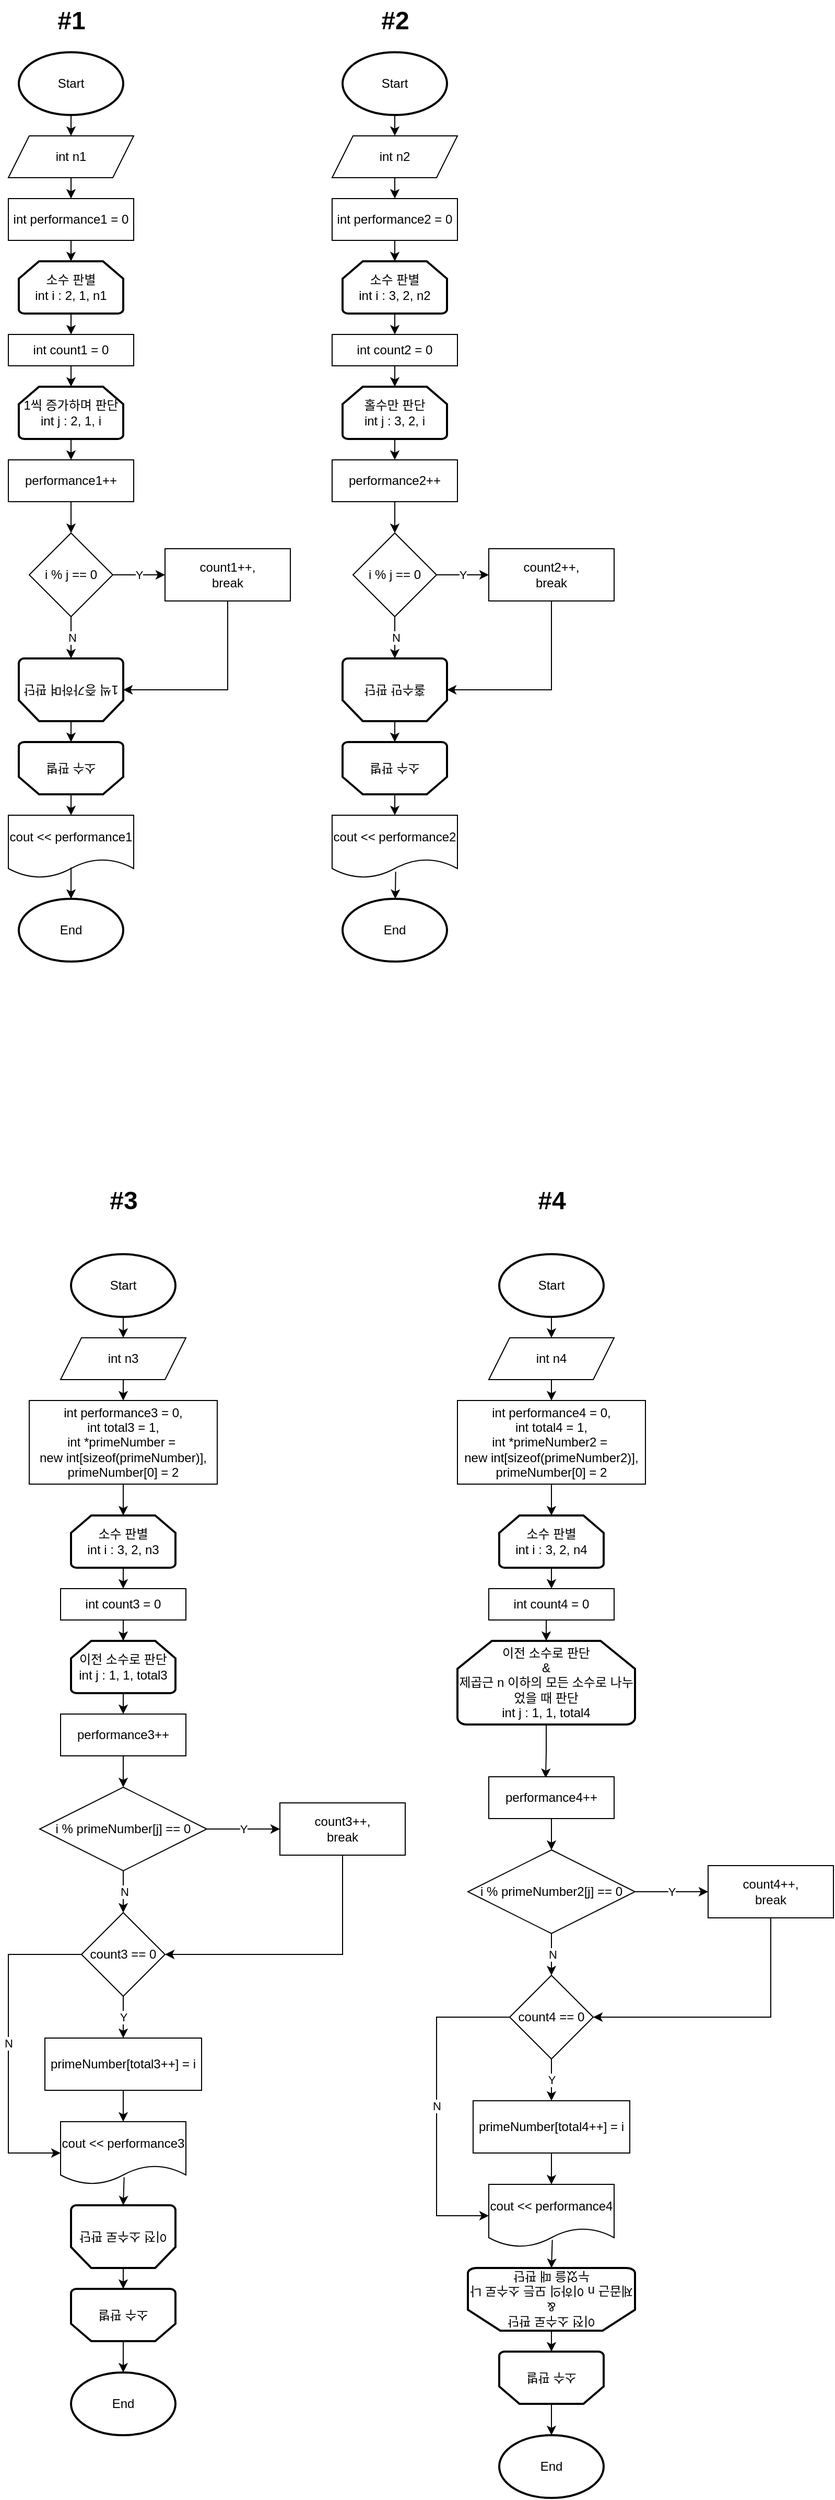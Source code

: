 <mxfile version="21.3.4" type="github">
  <diagram name="페이지-1" id="izTYaRDSlC9kUoO19rm3">
    <mxGraphModel dx="593" dy="728" grid="1" gridSize="10" guides="1" tooltips="1" connect="1" arrows="1" fold="1" page="1" pageScale="1" pageWidth="827" pageHeight="1169" math="0" shadow="0">
      <root>
        <mxCell id="0" />
        <mxCell id="1" parent="0" />
        <mxCell id="k9izTr5_g7_jA_bxBwDo-5" style="edgeStyle=orthogonalEdgeStyle;rounded=0;orthogonalLoop=1;jettySize=auto;html=1;exitX=0.5;exitY=1;exitDx=0;exitDy=0;exitPerimeter=0;entryX=0.5;entryY=0;entryDx=0;entryDy=0;" edge="1" parent="1" source="k9izTr5_g7_jA_bxBwDo-2" target="k9izTr5_g7_jA_bxBwDo-3">
          <mxGeometry relative="1" as="geometry" />
        </mxCell>
        <mxCell id="k9izTr5_g7_jA_bxBwDo-2" value="Start" style="strokeWidth=2;html=1;shape=mxgraph.flowchart.start_1;whiteSpace=wrap;" vertex="1" parent="1">
          <mxGeometry x="40" y="50" width="100" height="60" as="geometry" />
        </mxCell>
        <mxCell id="k9izTr5_g7_jA_bxBwDo-6" style="edgeStyle=orthogonalEdgeStyle;rounded=0;orthogonalLoop=1;jettySize=auto;html=1;exitX=0.5;exitY=1;exitDx=0;exitDy=0;entryX=0.5;entryY=0;entryDx=0;entryDy=0;" edge="1" parent="1" source="k9izTr5_g7_jA_bxBwDo-3" target="k9izTr5_g7_jA_bxBwDo-4">
          <mxGeometry relative="1" as="geometry" />
        </mxCell>
        <mxCell id="k9izTr5_g7_jA_bxBwDo-3" value="int n1" style="shape=parallelogram;perimeter=parallelogramPerimeter;whiteSpace=wrap;html=1;fixedSize=1;" vertex="1" parent="1">
          <mxGeometry x="30" y="130" width="120" height="40" as="geometry" />
        </mxCell>
        <mxCell id="k9izTr5_g7_jA_bxBwDo-10" style="edgeStyle=orthogonalEdgeStyle;rounded=0;orthogonalLoop=1;jettySize=auto;html=1;exitX=0.5;exitY=1;exitDx=0;exitDy=0;entryX=0.5;entryY=0;entryDx=0;entryDy=0;entryPerimeter=0;" edge="1" parent="1" source="k9izTr5_g7_jA_bxBwDo-4" target="k9izTr5_g7_jA_bxBwDo-7">
          <mxGeometry relative="1" as="geometry" />
        </mxCell>
        <mxCell id="k9izTr5_g7_jA_bxBwDo-4" value="int performance1 = 0" style="rounded=0;whiteSpace=wrap;html=1;" vertex="1" parent="1">
          <mxGeometry x="30" y="190" width="120" height="40" as="geometry" />
        </mxCell>
        <mxCell id="k9izTr5_g7_jA_bxBwDo-9" style="edgeStyle=orthogonalEdgeStyle;rounded=0;orthogonalLoop=1;jettySize=auto;html=1;exitX=0.5;exitY=1;exitDx=0;exitDy=0;exitPerimeter=0;entryX=0.5;entryY=0;entryDx=0;entryDy=0;" edge="1" parent="1" source="k9izTr5_g7_jA_bxBwDo-7" target="k9izTr5_g7_jA_bxBwDo-8">
          <mxGeometry relative="1" as="geometry" />
        </mxCell>
        <mxCell id="k9izTr5_g7_jA_bxBwDo-7" value="소수 판별&lt;br&gt;int i : 2, 1, n1" style="strokeWidth=2;html=1;shape=mxgraph.flowchart.loop_limit;whiteSpace=wrap;" vertex="1" parent="1">
          <mxGeometry x="40" y="250" width="100" height="50" as="geometry" />
        </mxCell>
        <mxCell id="k9izTr5_g7_jA_bxBwDo-70" style="edgeStyle=orthogonalEdgeStyle;rounded=0;orthogonalLoop=1;jettySize=auto;html=1;exitX=0.5;exitY=1;exitDx=0;exitDy=0;entryX=0.5;entryY=0;entryDx=0;entryDy=0;entryPerimeter=0;" edge="1" parent="1" source="k9izTr5_g7_jA_bxBwDo-8" target="k9izTr5_g7_jA_bxBwDo-11">
          <mxGeometry relative="1" as="geometry" />
        </mxCell>
        <mxCell id="k9izTr5_g7_jA_bxBwDo-8" value="int count1 = 0" style="rounded=0;whiteSpace=wrap;html=1;" vertex="1" parent="1">
          <mxGeometry x="30" y="320" width="120" height="30" as="geometry" />
        </mxCell>
        <mxCell id="k9izTr5_g7_jA_bxBwDo-19" style="edgeStyle=orthogonalEdgeStyle;rounded=0;orthogonalLoop=1;jettySize=auto;html=1;exitX=0.5;exitY=1;exitDx=0;exitDy=0;exitPerimeter=0;entryX=0.5;entryY=0;entryDx=0;entryDy=0;" edge="1" parent="1" source="k9izTr5_g7_jA_bxBwDo-11" target="k9izTr5_g7_jA_bxBwDo-12">
          <mxGeometry relative="1" as="geometry" />
        </mxCell>
        <mxCell id="k9izTr5_g7_jA_bxBwDo-11" value="1씩 증가하며 판단&lt;br&gt;int j : 2, 1, i" style="strokeWidth=2;html=1;shape=mxgraph.flowchart.loop_limit;whiteSpace=wrap;" vertex="1" parent="1">
          <mxGeometry x="40" y="370" width="100" height="50" as="geometry" />
        </mxCell>
        <mxCell id="k9izTr5_g7_jA_bxBwDo-20" style="edgeStyle=orthogonalEdgeStyle;rounded=0;orthogonalLoop=1;jettySize=auto;html=1;exitX=0.5;exitY=1;exitDx=0;exitDy=0;entryX=0.5;entryY=0;entryDx=0;entryDy=0;" edge="1" parent="1" source="k9izTr5_g7_jA_bxBwDo-12" target="k9izTr5_g7_jA_bxBwDo-13">
          <mxGeometry relative="1" as="geometry" />
        </mxCell>
        <mxCell id="k9izTr5_g7_jA_bxBwDo-12" value="performance1++" style="rounded=0;whiteSpace=wrap;html=1;" vertex="1" parent="1">
          <mxGeometry x="30" y="440" width="120" height="40" as="geometry" />
        </mxCell>
        <mxCell id="k9izTr5_g7_jA_bxBwDo-15" value="Y" style="edgeStyle=orthogonalEdgeStyle;rounded=0;orthogonalLoop=1;jettySize=auto;html=1;exitX=1;exitY=0.5;exitDx=0;exitDy=0;entryX=0;entryY=0.5;entryDx=0;entryDy=0;" edge="1" parent="1" source="k9izTr5_g7_jA_bxBwDo-13" target="k9izTr5_g7_jA_bxBwDo-14">
          <mxGeometry relative="1" as="geometry" />
        </mxCell>
        <mxCell id="k9izTr5_g7_jA_bxBwDo-17" value="N" style="edgeStyle=orthogonalEdgeStyle;rounded=0;orthogonalLoop=1;jettySize=auto;html=1;exitX=0.5;exitY=1;exitDx=0;exitDy=0;entryX=0.5;entryY=0;entryDx=0;entryDy=0;" edge="1" parent="1" source="k9izTr5_g7_jA_bxBwDo-13">
          <mxGeometry relative="1" as="geometry">
            <mxPoint x="90" y="630" as="targetPoint" />
          </mxGeometry>
        </mxCell>
        <mxCell id="k9izTr5_g7_jA_bxBwDo-13" value="i % j == 0" style="rhombus;whiteSpace=wrap;html=1;" vertex="1" parent="1">
          <mxGeometry x="50" y="510" width="80" height="80" as="geometry" />
        </mxCell>
        <mxCell id="k9izTr5_g7_jA_bxBwDo-18" style="edgeStyle=orthogonalEdgeStyle;rounded=0;orthogonalLoop=1;jettySize=auto;html=1;exitX=0.5;exitY=1;exitDx=0;exitDy=0;entryX=0;entryY=0.5;entryDx=0;entryDy=0;entryPerimeter=0;" edge="1" parent="1" source="k9izTr5_g7_jA_bxBwDo-14" target="k9izTr5_g7_jA_bxBwDo-71">
          <mxGeometry relative="1" as="geometry">
            <mxPoint x="150" y="660" as="targetPoint" />
          </mxGeometry>
        </mxCell>
        <mxCell id="k9izTr5_g7_jA_bxBwDo-14" value="count1++,&lt;br&gt;break" style="rounded=0;whiteSpace=wrap;html=1;" vertex="1" parent="1">
          <mxGeometry x="180" y="525" width="120" height="50" as="geometry" />
        </mxCell>
        <mxCell id="k9izTr5_g7_jA_bxBwDo-21" value="End" style="strokeWidth=2;html=1;shape=mxgraph.flowchart.start_1;whiteSpace=wrap;" vertex="1" parent="1">
          <mxGeometry x="40" y="860" width="100" height="60" as="geometry" />
        </mxCell>
        <mxCell id="k9izTr5_g7_jA_bxBwDo-23" style="edgeStyle=orthogonalEdgeStyle;rounded=0;orthogonalLoop=1;jettySize=auto;html=1;exitX=0.5;exitY=1;exitDx=0;exitDy=0;exitPerimeter=0;entryX=0.5;entryY=0;entryDx=0;entryDy=0;" edge="1" parent="1" target="k9izTr5_g7_jA_bxBwDo-25">
          <mxGeometry relative="1" as="geometry">
            <mxPoint x="400" y="110" as="sourcePoint" />
          </mxGeometry>
        </mxCell>
        <mxCell id="k9izTr5_g7_jA_bxBwDo-24" style="edgeStyle=orthogonalEdgeStyle;rounded=0;orthogonalLoop=1;jettySize=auto;html=1;exitX=0.5;exitY=1;exitDx=0;exitDy=0;entryX=0.5;entryY=0;entryDx=0;entryDy=0;" edge="1" parent="1" source="k9izTr5_g7_jA_bxBwDo-25" target="k9izTr5_g7_jA_bxBwDo-27">
          <mxGeometry relative="1" as="geometry" />
        </mxCell>
        <mxCell id="k9izTr5_g7_jA_bxBwDo-25" value="int n2" style="shape=parallelogram;perimeter=parallelogramPerimeter;whiteSpace=wrap;html=1;fixedSize=1;" vertex="1" parent="1">
          <mxGeometry x="340" y="130" width="120" height="40" as="geometry" />
        </mxCell>
        <mxCell id="k9izTr5_g7_jA_bxBwDo-26" style="edgeStyle=orthogonalEdgeStyle;rounded=0;orthogonalLoop=1;jettySize=auto;html=1;exitX=0.5;exitY=1;exitDx=0;exitDy=0;entryX=0.5;entryY=0;entryDx=0;entryDy=0;entryPerimeter=0;" edge="1" parent="1" source="k9izTr5_g7_jA_bxBwDo-27" target="k9izTr5_g7_jA_bxBwDo-29">
          <mxGeometry relative="1" as="geometry" />
        </mxCell>
        <mxCell id="k9izTr5_g7_jA_bxBwDo-27" value="int performance2 = 0" style="rounded=0;whiteSpace=wrap;html=1;" vertex="1" parent="1">
          <mxGeometry x="340" y="190" width="120" height="40" as="geometry" />
        </mxCell>
        <mxCell id="k9izTr5_g7_jA_bxBwDo-28" style="edgeStyle=orthogonalEdgeStyle;rounded=0;orthogonalLoop=1;jettySize=auto;html=1;exitX=0.5;exitY=1;exitDx=0;exitDy=0;exitPerimeter=0;entryX=0.5;entryY=0;entryDx=0;entryDy=0;" edge="1" parent="1" source="k9izTr5_g7_jA_bxBwDo-29" target="k9izTr5_g7_jA_bxBwDo-30">
          <mxGeometry relative="1" as="geometry" />
        </mxCell>
        <mxCell id="k9izTr5_g7_jA_bxBwDo-29" value="소수 판별&lt;br&gt;int i : 3, 2, n2" style="strokeWidth=2;html=1;shape=mxgraph.flowchart.loop_limit;whiteSpace=wrap;" vertex="1" parent="1">
          <mxGeometry x="350" y="250" width="100" height="50" as="geometry" />
        </mxCell>
        <mxCell id="k9izTr5_g7_jA_bxBwDo-80" style="edgeStyle=orthogonalEdgeStyle;rounded=0;orthogonalLoop=1;jettySize=auto;html=1;exitX=0.5;exitY=1;exitDx=0;exitDy=0;entryX=0.5;entryY=0;entryDx=0;entryDy=0;entryPerimeter=0;" edge="1" parent="1" source="k9izTr5_g7_jA_bxBwDo-30" target="k9izTr5_g7_jA_bxBwDo-32">
          <mxGeometry relative="1" as="geometry" />
        </mxCell>
        <mxCell id="k9izTr5_g7_jA_bxBwDo-30" value="int count2 = 0" style="rounded=0;whiteSpace=wrap;html=1;" vertex="1" parent="1">
          <mxGeometry x="340" y="320" width="120" height="30" as="geometry" />
        </mxCell>
        <mxCell id="k9izTr5_g7_jA_bxBwDo-31" style="edgeStyle=orthogonalEdgeStyle;rounded=0;orthogonalLoop=1;jettySize=auto;html=1;exitX=0.5;exitY=1;exitDx=0;exitDy=0;exitPerimeter=0;entryX=0.5;entryY=0;entryDx=0;entryDy=0;" edge="1" parent="1" source="k9izTr5_g7_jA_bxBwDo-32" target="k9izTr5_g7_jA_bxBwDo-34">
          <mxGeometry relative="1" as="geometry" />
        </mxCell>
        <mxCell id="k9izTr5_g7_jA_bxBwDo-32" value="홀수만 판단&lt;br&gt;int j : 3, 2, i" style="strokeWidth=2;html=1;shape=mxgraph.flowchart.loop_limit;whiteSpace=wrap;" vertex="1" parent="1">
          <mxGeometry x="350" y="370" width="100" height="50" as="geometry" />
        </mxCell>
        <mxCell id="k9izTr5_g7_jA_bxBwDo-33" style="edgeStyle=orthogonalEdgeStyle;rounded=0;orthogonalLoop=1;jettySize=auto;html=1;exitX=0.5;exitY=1;exitDx=0;exitDy=0;entryX=0.5;entryY=0;entryDx=0;entryDy=0;" edge="1" parent="1" source="k9izTr5_g7_jA_bxBwDo-34" target="k9izTr5_g7_jA_bxBwDo-37">
          <mxGeometry relative="1" as="geometry" />
        </mxCell>
        <mxCell id="k9izTr5_g7_jA_bxBwDo-34" value="performance2++" style="rounded=0;whiteSpace=wrap;html=1;" vertex="1" parent="1">
          <mxGeometry x="340" y="440" width="120" height="40" as="geometry" />
        </mxCell>
        <mxCell id="k9izTr5_g7_jA_bxBwDo-35" value="Y" style="edgeStyle=orthogonalEdgeStyle;rounded=0;orthogonalLoop=1;jettySize=auto;html=1;exitX=1;exitY=0.5;exitDx=0;exitDy=0;entryX=0;entryY=0.5;entryDx=0;entryDy=0;" edge="1" parent="1" source="k9izTr5_g7_jA_bxBwDo-37" target="k9izTr5_g7_jA_bxBwDo-39">
          <mxGeometry relative="1" as="geometry" />
        </mxCell>
        <mxCell id="k9izTr5_g7_jA_bxBwDo-36" value="N" style="edgeStyle=orthogonalEdgeStyle;rounded=0;orthogonalLoop=1;jettySize=auto;html=1;exitX=0.5;exitY=1;exitDx=0;exitDy=0;entryX=0.5;entryY=0;entryDx=0;entryDy=0;" edge="1" parent="1" source="k9izTr5_g7_jA_bxBwDo-37">
          <mxGeometry relative="1" as="geometry">
            <mxPoint x="400" y="630" as="targetPoint" />
          </mxGeometry>
        </mxCell>
        <mxCell id="k9izTr5_g7_jA_bxBwDo-37" value="i % j == 0" style="rhombus;whiteSpace=wrap;html=1;" vertex="1" parent="1">
          <mxGeometry x="360" y="510" width="80" height="80" as="geometry" />
        </mxCell>
        <mxCell id="k9izTr5_g7_jA_bxBwDo-38" style="edgeStyle=orthogonalEdgeStyle;rounded=0;orthogonalLoop=1;jettySize=auto;html=1;exitX=0.5;exitY=1;exitDx=0;exitDy=0;entryX=0;entryY=0.5;entryDx=0;entryDy=0;entryPerimeter=0;" edge="1" parent="1" source="k9izTr5_g7_jA_bxBwDo-39" target="k9izTr5_g7_jA_bxBwDo-76">
          <mxGeometry relative="1" as="geometry">
            <mxPoint x="460" y="660" as="targetPoint" />
          </mxGeometry>
        </mxCell>
        <mxCell id="k9izTr5_g7_jA_bxBwDo-39" value="count2++,&lt;br&gt;break" style="rounded=0;whiteSpace=wrap;html=1;" vertex="1" parent="1">
          <mxGeometry x="490" y="525" width="120" height="50" as="geometry" />
        </mxCell>
        <mxCell id="k9izTr5_g7_jA_bxBwDo-41" value="End" style="strokeWidth=2;html=1;shape=mxgraph.flowchart.start_1;whiteSpace=wrap;" vertex="1" parent="1">
          <mxGeometry x="350" y="860" width="100" height="60" as="geometry" />
        </mxCell>
        <mxCell id="k9izTr5_g7_jA_bxBwDo-43" value="Start" style="strokeWidth=2;html=1;shape=mxgraph.flowchart.start_1;whiteSpace=wrap;" vertex="1" parent="1">
          <mxGeometry x="350" y="50" width="100" height="60" as="geometry" />
        </mxCell>
        <mxCell id="k9izTr5_g7_jA_bxBwDo-44" value="#1" style="text;strokeColor=none;fillColor=none;html=1;fontSize=24;fontStyle=1;verticalAlign=middle;align=center;" vertex="1" parent="1">
          <mxGeometry x="40" width="100" height="40" as="geometry" />
        </mxCell>
        <mxCell id="k9izTr5_g7_jA_bxBwDo-45" value="#2" style="text;strokeColor=none;fillColor=none;html=1;fontSize=24;fontStyle=1;verticalAlign=middle;align=center;" vertex="1" parent="1">
          <mxGeometry x="350" width="100" height="40" as="geometry" />
        </mxCell>
        <mxCell id="k9izTr5_g7_jA_bxBwDo-46" value="#3" style="text;strokeColor=none;fillColor=none;html=1;fontSize=24;fontStyle=1;verticalAlign=middle;align=center;" vertex="1" parent="1">
          <mxGeometry x="90" y="1129" width="100" height="40" as="geometry" />
        </mxCell>
        <mxCell id="k9izTr5_g7_jA_bxBwDo-47" style="edgeStyle=orthogonalEdgeStyle;rounded=0;orthogonalLoop=1;jettySize=auto;html=1;exitX=0.5;exitY=1;exitDx=0;exitDy=0;exitPerimeter=0;entryX=0.5;entryY=0;entryDx=0;entryDy=0;" edge="1" parent="1" target="k9izTr5_g7_jA_bxBwDo-49">
          <mxGeometry relative="1" as="geometry">
            <mxPoint x="140" y="1260" as="sourcePoint" />
          </mxGeometry>
        </mxCell>
        <mxCell id="k9izTr5_g7_jA_bxBwDo-48" style="edgeStyle=orthogonalEdgeStyle;rounded=0;orthogonalLoop=1;jettySize=auto;html=1;exitX=0.5;exitY=1;exitDx=0;exitDy=0;entryX=0.5;entryY=0;entryDx=0;entryDy=0;" edge="1" parent="1" source="k9izTr5_g7_jA_bxBwDo-49" target="k9izTr5_g7_jA_bxBwDo-51">
          <mxGeometry relative="1" as="geometry" />
        </mxCell>
        <mxCell id="k9izTr5_g7_jA_bxBwDo-49" value="int n3" style="shape=parallelogram;perimeter=parallelogramPerimeter;whiteSpace=wrap;html=1;fixedSize=1;" vertex="1" parent="1">
          <mxGeometry x="80" y="1280" width="120" height="40" as="geometry" />
        </mxCell>
        <mxCell id="k9izTr5_g7_jA_bxBwDo-50" style="edgeStyle=orthogonalEdgeStyle;rounded=0;orthogonalLoop=1;jettySize=auto;html=1;entryX=0.5;entryY=0;entryDx=0;entryDy=0;entryPerimeter=0;exitX=0.5;exitY=1;exitDx=0;exitDy=0;" edge="1" parent="1" source="k9izTr5_g7_jA_bxBwDo-51" target="k9izTr5_g7_jA_bxBwDo-53">
          <mxGeometry relative="1" as="geometry">
            <mxPoint x="150" y="1430" as="sourcePoint" />
          </mxGeometry>
        </mxCell>
        <mxCell id="k9izTr5_g7_jA_bxBwDo-51" value="int performance3 = 0,&lt;br&gt;int total3 = 1,&lt;br&gt;&lt;div&gt;int *primeNumber =&amp;nbsp;&lt;/div&gt;&lt;div&gt;new int[sizeof(primeNumber)],&lt;/div&gt;&lt;div&gt;primeNumber[0] = 2&lt;span style=&quot;&quot;&gt;&lt;/span&gt;&lt;/div&gt;" style="rounded=0;whiteSpace=wrap;html=1;" vertex="1" parent="1">
          <mxGeometry x="50" y="1340" width="180" height="80" as="geometry" />
        </mxCell>
        <mxCell id="k9izTr5_g7_jA_bxBwDo-52" style="edgeStyle=orthogonalEdgeStyle;rounded=0;orthogonalLoop=1;jettySize=auto;html=1;exitX=0.5;exitY=1;exitDx=0;exitDy=0;exitPerimeter=0;entryX=0.5;entryY=0;entryDx=0;entryDy=0;" edge="1" parent="1" source="k9izTr5_g7_jA_bxBwDo-53" target="k9izTr5_g7_jA_bxBwDo-54">
          <mxGeometry relative="1" as="geometry" />
        </mxCell>
        <mxCell id="k9izTr5_g7_jA_bxBwDo-53" value="소수 판별&lt;br&gt;int i : 3, 2, n3" style="strokeWidth=2;html=1;shape=mxgraph.flowchart.loop_limit;whiteSpace=wrap;" vertex="1" parent="1">
          <mxGeometry x="90" y="1450" width="100" height="50" as="geometry" />
        </mxCell>
        <mxCell id="k9izTr5_g7_jA_bxBwDo-69" style="edgeStyle=orthogonalEdgeStyle;rounded=0;orthogonalLoop=1;jettySize=auto;html=1;exitX=0.5;exitY=1;exitDx=0;exitDy=0;entryX=0.5;entryY=0;entryDx=0;entryDy=0;entryPerimeter=0;" edge="1" parent="1" source="k9izTr5_g7_jA_bxBwDo-54" target="k9izTr5_g7_jA_bxBwDo-56">
          <mxGeometry relative="1" as="geometry" />
        </mxCell>
        <mxCell id="k9izTr5_g7_jA_bxBwDo-54" value="int count3 = 0" style="rounded=0;whiteSpace=wrap;html=1;" vertex="1" parent="1">
          <mxGeometry x="80" y="1520" width="120" height="30" as="geometry" />
        </mxCell>
        <mxCell id="k9izTr5_g7_jA_bxBwDo-55" style="edgeStyle=orthogonalEdgeStyle;rounded=0;orthogonalLoop=1;jettySize=auto;html=1;exitX=0.5;exitY=1;exitDx=0;exitDy=0;exitPerimeter=0;entryX=0.5;entryY=0;entryDx=0;entryDy=0;" edge="1" parent="1" source="k9izTr5_g7_jA_bxBwDo-56" target="k9izTr5_g7_jA_bxBwDo-58">
          <mxGeometry relative="1" as="geometry" />
        </mxCell>
        <mxCell id="k9izTr5_g7_jA_bxBwDo-56" value="이전 소수로 판단&lt;br&gt;int j : 1, 1, total3" style="strokeWidth=2;html=1;shape=mxgraph.flowchart.loop_limit;whiteSpace=wrap;" vertex="1" parent="1">
          <mxGeometry x="90" y="1570" width="100" height="50" as="geometry" />
        </mxCell>
        <mxCell id="k9izTr5_g7_jA_bxBwDo-57" style="edgeStyle=orthogonalEdgeStyle;rounded=0;orthogonalLoop=1;jettySize=auto;html=1;exitX=0.5;exitY=1;exitDx=0;exitDy=0;entryX=0.5;entryY=0;entryDx=0;entryDy=0;" edge="1" parent="1" source="k9izTr5_g7_jA_bxBwDo-58" target="k9izTr5_g7_jA_bxBwDo-61">
          <mxGeometry relative="1" as="geometry" />
        </mxCell>
        <mxCell id="k9izTr5_g7_jA_bxBwDo-58" value="performance3++" style="rounded=0;whiteSpace=wrap;html=1;" vertex="1" parent="1">
          <mxGeometry x="80" y="1640" width="120" height="40" as="geometry" />
        </mxCell>
        <mxCell id="k9izTr5_g7_jA_bxBwDo-59" value="Y" style="edgeStyle=orthogonalEdgeStyle;rounded=0;orthogonalLoop=1;jettySize=auto;html=1;exitX=1;exitY=0.5;exitDx=0;exitDy=0;entryX=0;entryY=0.5;entryDx=0;entryDy=0;" edge="1" parent="1" source="k9izTr5_g7_jA_bxBwDo-61" target="k9izTr5_g7_jA_bxBwDo-66">
          <mxGeometry relative="1" as="geometry">
            <mxPoint x="210" y="1770" as="targetPoint" />
          </mxGeometry>
        </mxCell>
        <mxCell id="k9izTr5_g7_jA_bxBwDo-60" value="N" style="edgeStyle=orthogonalEdgeStyle;rounded=0;orthogonalLoop=1;jettySize=auto;html=1;exitX=0.5;exitY=1;exitDx=0;exitDy=0;entryX=0.5;entryY=0;entryDx=0;entryDy=0;" edge="1" parent="1" source="k9izTr5_g7_jA_bxBwDo-61">
          <mxGeometry relative="1" as="geometry">
            <mxPoint x="140" y="1830" as="targetPoint" />
          </mxGeometry>
        </mxCell>
        <mxCell id="k9izTr5_g7_jA_bxBwDo-61" value="i % primeNumber[j] == 0" style="rhombus;whiteSpace=wrap;html=1;" vertex="1" parent="1">
          <mxGeometry x="60" y="1710" width="160" height="80" as="geometry" />
        </mxCell>
        <mxCell id="k9izTr5_g7_jA_bxBwDo-62" style="edgeStyle=orthogonalEdgeStyle;rounded=0;orthogonalLoop=1;jettySize=auto;html=1;entryX=1;entryY=0.5;entryDx=0;entryDy=0;exitX=0.5;exitY=1;exitDx=0;exitDy=0;" edge="1" parent="1" target="k9izTr5_g7_jA_bxBwDo-85" source="k9izTr5_g7_jA_bxBwDo-66">
          <mxGeometry relative="1" as="geometry">
            <mxPoint x="290" y="1860" as="sourcePoint" />
            <mxPoint x="200" y="1860" as="targetPoint" />
          </mxGeometry>
        </mxCell>
        <mxCell id="k9izTr5_g7_jA_bxBwDo-64" value="End" style="strokeWidth=2;html=1;shape=mxgraph.flowchart.start_1;whiteSpace=wrap;" vertex="1" parent="1">
          <mxGeometry x="90" y="2270" width="100" height="60" as="geometry" />
        </mxCell>
        <mxCell id="k9izTr5_g7_jA_bxBwDo-66" value="count3++,&lt;br&gt;break" style="rounded=0;whiteSpace=wrap;html=1;" vertex="1" parent="1">
          <mxGeometry x="290" y="1725" width="120" height="50" as="geometry" />
        </mxCell>
        <mxCell id="k9izTr5_g7_jA_bxBwDo-67" value="Start" style="strokeWidth=2;html=1;shape=mxgraph.flowchart.start_1;whiteSpace=wrap;" vertex="1" parent="1">
          <mxGeometry x="90" y="1200" width="100" height="60" as="geometry" />
        </mxCell>
        <mxCell id="k9izTr5_g7_jA_bxBwDo-71" value="1씩 증가하며 판단" style="strokeWidth=2;html=1;shape=mxgraph.flowchart.loop_limit;whiteSpace=wrap;rotation=-180;" vertex="1" parent="1">
          <mxGeometry x="40" y="630" width="100" height="60" as="geometry" />
        </mxCell>
        <mxCell id="k9izTr5_g7_jA_bxBwDo-91" style="edgeStyle=orthogonalEdgeStyle;rounded=0;orthogonalLoop=1;jettySize=auto;html=1;exitX=0.5;exitY=0;exitDx=0;exitDy=0;exitPerimeter=0;entryX=0.5;entryY=0;entryDx=0;entryDy=0;" edge="1" parent="1" source="k9izTr5_g7_jA_bxBwDo-73" target="k9izTr5_g7_jA_bxBwDo-90">
          <mxGeometry relative="1" as="geometry" />
        </mxCell>
        <mxCell id="k9izTr5_g7_jA_bxBwDo-73" value="소수 판별" style="strokeWidth=2;html=1;shape=mxgraph.flowchart.loop_limit;whiteSpace=wrap;rotation=-180;" vertex="1" parent="1">
          <mxGeometry x="40" y="710" width="100" height="50" as="geometry" />
        </mxCell>
        <mxCell id="k9izTr5_g7_jA_bxBwDo-74" value="" style="endArrow=classic;html=1;rounded=0;exitX=0.5;exitY=0;exitDx=0;exitDy=0;exitPerimeter=0;entryX=0.5;entryY=1;entryDx=0;entryDy=0;entryPerimeter=0;" edge="1" parent="1" source="k9izTr5_g7_jA_bxBwDo-71">
          <mxGeometry width="50" height="50" relative="1" as="geometry">
            <mxPoint x="160" y="560" as="sourcePoint" />
            <mxPoint x="90" y="710" as="targetPoint" />
          </mxGeometry>
        </mxCell>
        <mxCell id="k9izTr5_g7_jA_bxBwDo-76" value="홀수만 판단" style="strokeWidth=2;html=1;shape=mxgraph.flowchart.loop_limit;whiteSpace=wrap;rotation=-180;" vertex="1" parent="1">
          <mxGeometry x="350" y="630" width="100" height="60" as="geometry" />
        </mxCell>
        <mxCell id="k9izTr5_g7_jA_bxBwDo-95" style="edgeStyle=orthogonalEdgeStyle;rounded=0;orthogonalLoop=1;jettySize=auto;html=1;exitX=0.5;exitY=0;exitDx=0;exitDy=0;exitPerimeter=0;entryX=0.5;entryY=0;entryDx=0;entryDy=0;" edge="1" parent="1" source="k9izTr5_g7_jA_bxBwDo-77" target="k9izTr5_g7_jA_bxBwDo-93">
          <mxGeometry relative="1" as="geometry" />
        </mxCell>
        <mxCell id="k9izTr5_g7_jA_bxBwDo-77" value="소수 판별" style="strokeWidth=2;html=1;shape=mxgraph.flowchart.loop_limit;whiteSpace=wrap;rotation=-180;" vertex="1" parent="1">
          <mxGeometry x="350" y="710" width="100" height="50" as="geometry" />
        </mxCell>
        <mxCell id="k9izTr5_g7_jA_bxBwDo-78" value="" style="endArrow=classic;html=1;rounded=0;exitX=0.5;exitY=0;exitDx=0;exitDy=0;exitPerimeter=0;entryX=0.5;entryY=1;entryDx=0;entryDy=0;entryPerimeter=0;" edge="1" parent="1" source="k9izTr5_g7_jA_bxBwDo-76" target="k9izTr5_g7_jA_bxBwDo-77">
          <mxGeometry width="50" height="50" relative="1" as="geometry">
            <mxPoint x="470" y="560" as="sourcePoint" />
            <mxPoint x="520" y="510" as="targetPoint" />
          </mxGeometry>
        </mxCell>
        <mxCell id="k9izTr5_g7_jA_bxBwDo-82" value="이전 소수로 판단" style="strokeWidth=2;html=1;shape=mxgraph.flowchart.loop_limit;whiteSpace=wrap;rotation=-180;" vertex="1" parent="1">
          <mxGeometry x="90" y="2110" width="100" height="60" as="geometry" />
        </mxCell>
        <mxCell id="k9izTr5_g7_jA_bxBwDo-83" value="소수 판별" style="strokeWidth=2;html=1;shape=mxgraph.flowchart.loop_limit;whiteSpace=wrap;rotation=-180;" vertex="1" parent="1">
          <mxGeometry x="90" y="2190" width="100" height="50" as="geometry" />
        </mxCell>
        <mxCell id="k9izTr5_g7_jA_bxBwDo-84" value="" style="endArrow=classic;html=1;rounded=0;exitX=0.5;exitY=0;exitDx=0;exitDy=0;exitPerimeter=0;entryX=0.5;entryY=1;entryDx=0;entryDy=0;entryPerimeter=0;" edge="1" parent="1" source="k9izTr5_g7_jA_bxBwDo-82" target="k9izTr5_g7_jA_bxBwDo-83">
          <mxGeometry width="50" height="50" relative="1" as="geometry">
            <mxPoint x="210" y="2040" as="sourcePoint" />
            <mxPoint x="260" y="1990" as="targetPoint" />
          </mxGeometry>
        </mxCell>
        <mxCell id="k9izTr5_g7_jA_bxBwDo-89" value="Y" style="edgeStyle=orthogonalEdgeStyle;rounded=0;orthogonalLoop=1;jettySize=auto;html=1;exitX=0.5;exitY=1;exitDx=0;exitDy=0;entryX=0.5;entryY=0;entryDx=0;entryDy=0;" edge="1" parent="1" source="k9izTr5_g7_jA_bxBwDo-85" target="k9izTr5_g7_jA_bxBwDo-88">
          <mxGeometry relative="1" as="geometry" />
        </mxCell>
        <mxCell id="k9izTr5_g7_jA_bxBwDo-100" value="N" style="edgeStyle=orthogonalEdgeStyle;rounded=0;orthogonalLoop=1;jettySize=auto;html=1;exitX=0;exitY=0.5;exitDx=0;exitDy=0;entryX=0;entryY=0.5;entryDx=0;entryDy=0;" edge="1" parent="1" source="k9izTr5_g7_jA_bxBwDo-85" target="k9izTr5_g7_jA_bxBwDo-97">
          <mxGeometry relative="1" as="geometry">
            <Array as="points">
              <mxPoint x="30" y="1870" />
              <mxPoint x="30" y="2060" />
            </Array>
          </mxGeometry>
        </mxCell>
        <mxCell id="k9izTr5_g7_jA_bxBwDo-85" value="count3 == 0" style="rhombus;whiteSpace=wrap;html=1;" vertex="1" parent="1">
          <mxGeometry x="100" y="1830" width="80" height="80" as="geometry" />
        </mxCell>
        <mxCell id="k9izTr5_g7_jA_bxBwDo-86" value="" style="endArrow=classic;html=1;rounded=0;exitX=0.5;exitY=0;exitDx=0;exitDy=0;exitPerimeter=0;" edge="1" parent="1" source="k9izTr5_g7_jA_bxBwDo-83" target="k9izTr5_g7_jA_bxBwDo-64">
          <mxGeometry width="50" height="50" relative="1" as="geometry">
            <mxPoint x="-100" y="2020" as="sourcePoint" />
            <mxPoint x="-50" y="1970" as="targetPoint" />
          </mxGeometry>
        </mxCell>
        <mxCell id="k9izTr5_g7_jA_bxBwDo-99" style="edgeStyle=orthogonalEdgeStyle;rounded=0;orthogonalLoop=1;jettySize=auto;html=1;exitX=0.5;exitY=1;exitDx=0;exitDy=0;entryX=0.5;entryY=0;entryDx=0;entryDy=0;" edge="1" parent="1" source="k9izTr5_g7_jA_bxBwDo-88" target="k9izTr5_g7_jA_bxBwDo-97">
          <mxGeometry relative="1" as="geometry" />
        </mxCell>
        <mxCell id="k9izTr5_g7_jA_bxBwDo-88" value="primeNumber[total3++] = i" style="rounded=0;whiteSpace=wrap;html=1;" vertex="1" parent="1">
          <mxGeometry x="65" y="1950" width="150" height="50" as="geometry" />
        </mxCell>
        <mxCell id="k9izTr5_g7_jA_bxBwDo-90" value="cout &amp;lt;&amp;lt; performance1" style="shape=document;whiteSpace=wrap;html=1;boundedLbl=1;" vertex="1" parent="1">
          <mxGeometry x="30" y="780" width="120" height="60" as="geometry" />
        </mxCell>
        <mxCell id="k9izTr5_g7_jA_bxBwDo-92" value="" style="endArrow=classic;html=1;rounded=0;" edge="1" parent="1" target="k9izTr5_g7_jA_bxBwDo-21">
          <mxGeometry width="50" height="50" relative="1" as="geometry">
            <mxPoint x="90" y="830" as="sourcePoint" />
            <mxPoint x="190" y="660" as="targetPoint" />
          </mxGeometry>
        </mxCell>
        <mxCell id="k9izTr5_g7_jA_bxBwDo-93" value="cout &amp;lt;&amp;lt; performance2" style="shape=document;whiteSpace=wrap;html=1;boundedLbl=1;" vertex="1" parent="1">
          <mxGeometry x="340" y="780" width="120" height="60" as="geometry" />
        </mxCell>
        <mxCell id="k9izTr5_g7_jA_bxBwDo-96" value="" style="endArrow=classic;html=1;rounded=0;exitX=0.507;exitY=0.9;exitDx=0;exitDy=0;exitPerimeter=0;" edge="1" parent="1" source="k9izTr5_g7_jA_bxBwDo-93" target="k9izTr5_g7_jA_bxBwDo-41">
          <mxGeometry width="50" height="50" relative="1" as="geometry">
            <mxPoint x="280" y="710" as="sourcePoint" />
            <mxPoint x="330" y="660" as="targetPoint" />
          </mxGeometry>
        </mxCell>
        <mxCell id="k9izTr5_g7_jA_bxBwDo-97" value="cout &amp;lt;&amp;lt; performance3" style="shape=document;whiteSpace=wrap;html=1;boundedLbl=1;" vertex="1" parent="1">
          <mxGeometry x="80" y="2030" width="120" height="60" as="geometry" />
        </mxCell>
        <mxCell id="k9izTr5_g7_jA_bxBwDo-101" value="" style="endArrow=classic;html=1;rounded=0;exitX=0.507;exitY=0.886;exitDx=0;exitDy=0;exitPerimeter=0;entryX=0.5;entryY=1;entryDx=0;entryDy=0;entryPerimeter=0;" edge="1" parent="1" source="k9izTr5_g7_jA_bxBwDo-97" target="k9izTr5_g7_jA_bxBwDo-82">
          <mxGeometry width="50" height="50" relative="1" as="geometry">
            <mxPoint x="180" y="2190" as="sourcePoint" />
            <mxPoint x="230" y="2140" as="targetPoint" />
          </mxGeometry>
        </mxCell>
        <mxCell id="k9izTr5_g7_jA_bxBwDo-102" value="#4" style="text;strokeColor=none;fillColor=none;html=1;fontSize=24;fontStyle=1;verticalAlign=middle;align=center;" vertex="1" parent="1">
          <mxGeometry x="500" y="1129" width="100" height="40" as="geometry" />
        </mxCell>
        <mxCell id="k9izTr5_g7_jA_bxBwDo-103" style="edgeStyle=orthogonalEdgeStyle;rounded=0;orthogonalLoop=1;jettySize=auto;html=1;exitX=0.5;exitY=1;exitDx=0;exitDy=0;exitPerimeter=0;entryX=0.5;entryY=0;entryDx=0;entryDy=0;" edge="1" parent="1" target="k9izTr5_g7_jA_bxBwDo-105">
          <mxGeometry relative="1" as="geometry">
            <mxPoint x="550" y="1260" as="sourcePoint" />
          </mxGeometry>
        </mxCell>
        <mxCell id="k9izTr5_g7_jA_bxBwDo-104" style="edgeStyle=orthogonalEdgeStyle;rounded=0;orthogonalLoop=1;jettySize=auto;html=1;exitX=0.5;exitY=1;exitDx=0;exitDy=0;entryX=0.5;entryY=0;entryDx=0;entryDy=0;" edge="1" parent="1" source="k9izTr5_g7_jA_bxBwDo-105" target="k9izTr5_g7_jA_bxBwDo-107">
          <mxGeometry relative="1" as="geometry" />
        </mxCell>
        <mxCell id="k9izTr5_g7_jA_bxBwDo-105" value="int n4" style="shape=parallelogram;perimeter=parallelogramPerimeter;whiteSpace=wrap;html=1;fixedSize=1;" vertex="1" parent="1">
          <mxGeometry x="490" y="1280" width="120" height="40" as="geometry" />
        </mxCell>
        <mxCell id="k9izTr5_g7_jA_bxBwDo-106" style="edgeStyle=orthogonalEdgeStyle;rounded=0;orthogonalLoop=1;jettySize=auto;html=1;entryX=0.5;entryY=0;entryDx=0;entryDy=0;entryPerimeter=0;exitX=0.5;exitY=1;exitDx=0;exitDy=0;" edge="1" parent="1" source="k9izTr5_g7_jA_bxBwDo-107" target="k9izTr5_g7_jA_bxBwDo-109">
          <mxGeometry relative="1" as="geometry">
            <mxPoint x="560" y="1430" as="sourcePoint" />
          </mxGeometry>
        </mxCell>
        <mxCell id="k9izTr5_g7_jA_bxBwDo-107" value="int performance4 = 0,&lt;br&gt;int total4 = 1,&lt;br&gt;&lt;div&gt;int *primeNumber2 =&amp;nbsp;&lt;/div&gt;&lt;div&gt;new int[sizeof(primeNumber2)],&lt;/div&gt;&lt;div&gt;primeNumber[0] = 2&lt;span style=&quot;&quot;&gt;&lt;/span&gt;&lt;/div&gt;" style="rounded=0;whiteSpace=wrap;html=1;" vertex="1" parent="1">
          <mxGeometry x="460" y="1340" width="180" height="80" as="geometry" />
        </mxCell>
        <mxCell id="k9izTr5_g7_jA_bxBwDo-108" style="edgeStyle=orthogonalEdgeStyle;rounded=0;orthogonalLoop=1;jettySize=auto;html=1;exitX=0.5;exitY=1;exitDx=0;exitDy=0;exitPerimeter=0;entryX=0.5;entryY=0;entryDx=0;entryDy=0;" edge="1" parent="1" source="k9izTr5_g7_jA_bxBwDo-109" target="k9izTr5_g7_jA_bxBwDo-111">
          <mxGeometry relative="1" as="geometry" />
        </mxCell>
        <mxCell id="k9izTr5_g7_jA_bxBwDo-109" value="소수 판별&lt;br&gt;int i : 3, 2, n4" style="strokeWidth=2;html=1;shape=mxgraph.flowchart.loop_limit;whiteSpace=wrap;" vertex="1" parent="1">
          <mxGeometry x="500" y="1450" width="100" height="50" as="geometry" />
        </mxCell>
        <mxCell id="k9izTr5_g7_jA_bxBwDo-110" style="edgeStyle=orthogonalEdgeStyle;rounded=0;orthogonalLoop=1;jettySize=auto;html=1;exitX=0.5;exitY=1;exitDx=0;exitDy=0;entryX=0.5;entryY=0;entryDx=0;entryDy=0;entryPerimeter=0;" edge="1" parent="1" source="k9izTr5_g7_jA_bxBwDo-111" target="k9izTr5_g7_jA_bxBwDo-113">
          <mxGeometry relative="1" as="geometry" />
        </mxCell>
        <mxCell id="k9izTr5_g7_jA_bxBwDo-111" value="int count4 = 0" style="rounded=0;whiteSpace=wrap;html=1;" vertex="1" parent="1">
          <mxGeometry x="490" y="1520" width="120" height="30" as="geometry" />
        </mxCell>
        <mxCell id="k9izTr5_g7_jA_bxBwDo-135" style="edgeStyle=orthogonalEdgeStyle;rounded=0;orthogonalLoop=1;jettySize=auto;html=1;exitX=0.5;exitY=1;exitDx=0;exitDy=0;exitPerimeter=0;entryX=0.454;entryY=0.029;entryDx=0;entryDy=0;entryPerimeter=0;" edge="1" parent="1" source="k9izTr5_g7_jA_bxBwDo-113" target="k9izTr5_g7_jA_bxBwDo-115">
          <mxGeometry relative="1" as="geometry" />
        </mxCell>
        <mxCell id="k9izTr5_g7_jA_bxBwDo-113" value="이전 소수로 판단&lt;br&gt;&amp;amp;&lt;br&gt;제곱근 n 이하의 모든 소수로 나누었을 때 판단&lt;br&gt;int j : 1, 1, total4" style="strokeWidth=2;html=1;shape=mxgraph.flowchart.loop_limit;whiteSpace=wrap;" vertex="1" parent="1">
          <mxGeometry x="460" y="1570" width="170" height="80" as="geometry" />
        </mxCell>
        <mxCell id="k9izTr5_g7_jA_bxBwDo-114" style="edgeStyle=orthogonalEdgeStyle;rounded=0;orthogonalLoop=1;jettySize=auto;html=1;exitX=0.5;exitY=1;exitDx=0;exitDy=0;entryX=0.5;entryY=0;entryDx=0;entryDy=0;" edge="1" parent="1" source="k9izTr5_g7_jA_bxBwDo-115" target="k9izTr5_g7_jA_bxBwDo-118">
          <mxGeometry relative="1" as="geometry" />
        </mxCell>
        <mxCell id="k9izTr5_g7_jA_bxBwDo-115" value="performance4++" style="rounded=0;whiteSpace=wrap;html=1;" vertex="1" parent="1">
          <mxGeometry x="490" y="1700" width="120" height="40" as="geometry" />
        </mxCell>
        <mxCell id="k9izTr5_g7_jA_bxBwDo-116" value="Y" style="edgeStyle=orthogonalEdgeStyle;rounded=0;orthogonalLoop=1;jettySize=auto;html=1;exitX=1;exitY=0.5;exitDx=0;exitDy=0;entryX=0;entryY=0.5;entryDx=0;entryDy=0;" edge="1" parent="1" source="k9izTr5_g7_jA_bxBwDo-118" target="k9izTr5_g7_jA_bxBwDo-121">
          <mxGeometry relative="1" as="geometry">
            <mxPoint x="620" y="1830" as="targetPoint" />
          </mxGeometry>
        </mxCell>
        <mxCell id="k9izTr5_g7_jA_bxBwDo-117" value="N" style="edgeStyle=orthogonalEdgeStyle;rounded=0;orthogonalLoop=1;jettySize=auto;html=1;exitX=0.5;exitY=1;exitDx=0;exitDy=0;entryX=0.5;entryY=0;entryDx=0;entryDy=0;" edge="1" parent="1" source="k9izTr5_g7_jA_bxBwDo-118">
          <mxGeometry relative="1" as="geometry">
            <mxPoint x="550" y="1890" as="targetPoint" />
          </mxGeometry>
        </mxCell>
        <mxCell id="k9izTr5_g7_jA_bxBwDo-118" value="i % primeNumber2[j] == 0" style="rhombus;whiteSpace=wrap;html=1;" vertex="1" parent="1">
          <mxGeometry x="470" y="1770" width="160" height="80" as="geometry" />
        </mxCell>
        <mxCell id="k9izTr5_g7_jA_bxBwDo-119" style="edgeStyle=orthogonalEdgeStyle;rounded=0;orthogonalLoop=1;jettySize=auto;html=1;entryX=1;entryY=0.5;entryDx=0;entryDy=0;exitX=0.5;exitY=1;exitDx=0;exitDy=0;" edge="1" parent="1" source="k9izTr5_g7_jA_bxBwDo-121" target="k9izTr5_g7_jA_bxBwDo-128">
          <mxGeometry relative="1" as="geometry">
            <mxPoint x="700" y="1920" as="sourcePoint" />
            <mxPoint x="610" y="1920" as="targetPoint" />
          </mxGeometry>
        </mxCell>
        <mxCell id="k9izTr5_g7_jA_bxBwDo-120" value="End" style="strokeWidth=2;html=1;shape=mxgraph.flowchart.start_1;whiteSpace=wrap;" vertex="1" parent="1">
          <mxGeometry x="500" y="2330" width="100" height="60" as="geometry" />
        </mxCell>
        <mxCell id="k9izTr5_g7_jA_bxBwDo-121" value="count4++,&lt;br&gt;break" style="rounded=0;whiteSpace=wrap;html=1;" vertex="1" parent="1">
          <mxGeometry x="700" y="1785" width="120" height="50" as="geometry" />
        </mxCell>
        <mxCell id="k9izTr5_g7_jA_bxBwDo-122" value="Start" style="strokeWidth=2;html=1;shape=mxgraph.flowchart.start_1;whiteSpace=wrap;" vertex="1" parent="1">
          <mxGeometry x="500" y="1200" width="100" height="60" as="geometry" />
        </mxCell>
        <mxCell id="k9izTr5_g7_jA_bxBwDo-123" value="이전 소수로 판단&lt;br style=&quot;border-color: var(--border-color); background-color: rgb(251, 251, 251);&quot;&gt;&lt;span style=&quot;background-color: rgb(251, 251, 251);&quot;&gt;&amp;amp;&lt;/span&gt;&lt;br style=&quot;border-color: var(--border-color); background-color: rgb(251, 251, 251);&quot;&gt;&lt;span style=&quot;background-color: rgb(251, 251, 251);&quot;&gt;제곱근 n 이하의 모든 소수로 나누었을 때 판단&lt;/span&gt;" style="strokeWidth=2;html=1;shape=mxgraph.flowchart.loop_limit;whiteSpace=wrap;rotation=-180;" vertex="1" parent="1">
          <mxGeometry x="470" y="2170" width="160" height="60" as="geometry" />
        </mxCell>
        <mxCell id="k9izTr5_g7_jA_bxBwDo-124" value="소수 판별" style="strokeWidth=2;html=1;shape=mxgraph.flowchart.loop_limit;whiteSpace=wrap;rotation=-180;" vertex="1" parent="1">
          <mxGeometry x="500" y="2250" width="100" height="50" as="geometry" />
        </mxCell>
        <mxCell id="k9izTr5_g7_jA_bxBwDo-125" value="" style="endArrow=classic;html=1;rounded=0;exitX=0.5;exitY=0;exitDx=0;exitDy=0;exitPerimeter=0;entryX=0.5;entryY=1;entryDx=0;entryDy=0;entryPerimeter=0;" edge="1" parent="1" source="k9izTr5_g7_jA_bxBwDo-123" target="k9izTr5_g7_jA_bxBwDo-124">
          <mxGeometry width="50" height="50" relative="1" as="geometry">
            <mxPoint x="620" y="2100" as="sourcePoint" />
            <mxPoint x="670" y="2050" as="targetPoint" />
          </mxGeometry>
        </mxCell>
        <mxCell id="k9izTr5_g7_jA_bxBwDo-126" value="Y" style="edgeStyle=orthogonalEdgeStyle;rounded=0;orthogonalLoop=1;jettySize=auto;html=1;exitX=0.5;exitY=1;exitDx=0;exitDy=0;entryX=0.5;entryY=0;entryDx=0;entryDy=0;" edge="1" parent="1" source="k9izTr5_g7_jA_bxBwDo-128" target="k9izTr5_g7_jA_bxBwDo-131">
          <mxGeometry relative="1" as="geometry" />
        </mxCell>
        <mxCell id="k9izTr5_g7_jA_bxBwDo-127" value="N" style="edgeStyle=orthogonalEdgeStyle;rounded=0;orthogonalLoop=1;jettySize=auto;html=1;exitX=0;exitY=0.5;exitDx=0;exitDy=0;entryX=0;entryY=0.5;entryDx=0;entryDy=0;" edge="1" parent="1" source="k9izTr5_g7_jA_bxBwDo-128" target="k9izTr5_g7_jA_bxBwDo-132">
          <mxGeometry relative="1" as="geometry">
            <Array as="points">
              <mxPoint x="440" y="1930" />
              <mxPoint x="440" y="2120" />
            </Array>
          </mxGeometry>
        </mxCell>
        <mxCell id="k9izTr5_g7_jA_bxBwDo-128" value="count4 == 0" style="rhombus;whiteSpace=wrap;html=1;" vertex="1" parent="1">
          <mxGeometry x="510" y="1890" width="80" height="80" as="geometry" />
        </mxCell>
        <mxCell id="k9izTr5_g7_jA_bxBwDo-129" value="" style="endArrow=classic;html=1;rounded=0;exitX=0.5;exitY=0;exitDx=0;exitDy=0;exitPerimeter=0;" edge="1" parent="1" source="k9izTr5_g7_jA_bxBwDo-124" target="k9izTr5_g7_jA_bxBwDo-120">
          <mxGeometry width="50" height="50" relative="1" as="geometry">
            <mxPoint x="310" y="2080" as="sourcePoint" />
            <mxPoint x="360" y="2030" as="targetPoint" />
          </mxGeometry>
        </mxCell>
        <mxCell id="k9izTr5_g7_jA_bxBwDo-130" style="edgeStyle=orthogonalEdgeStyle;rounded=0;orthogonalLoop=1;jettySize=auto;html=1;exitX=0.5;exitY=1;exitDx=0;exitDy=0;entryX=0.5;entryY=0;entryDx=0;entryDy=0;" edge="1" parent="1" source="k9izTr5_g7_jA_bxBwDo-131" target="k9izTr5_g7_jA_bxBwDo-132">
          <mxGeometry relative="1" as="geometry" />
        </mxCell>
        <mxCell id="k9izTr5_g7_jA_bxBwDo-131" value="primeNumber[total4++] = i" style="rounded=0;whiteSpace=wrap;html=1;" vertex="1" parent="1">
          <mxGeometry x="475" y="2010" width="150" height="50" as="geometry" />
        </mxCell>
        <mxCell id="k9izTr5_g7_jA_bxBwDo-132" value="cout &amp;lt;&amp;lt; performance4" style="shape=document;whiteSpace=wrap;html=1;boundedLbl=1;" vertex="1" parent="1">
          <mxGeometry x="490" y="2090" width="120" height="60" as="geometry" />
        </mxCell>
        <mxCell id="k9izTr5_g7_jA_bxBwDo-133" value="" style="endArrow=classic;html=1;rounded=0;exitX=0.507;exitY=0.886;exitDx=0;exitDy=0;exitPerimeter=0;entryX=0.5;entryY=1;entryDx=0;entryDy=0;entryPerimeter=0;" edge="1" parent="1" source="k9izTr5_g7_jA_bxBwDo-132" target="k9izTr5_g7_jA_bxBwDo-123">
          <mxGeometry width="50" height="50" relative="1" as="geometry">
            <mxPoint x="590" y="2250" as="sourcePoint" />
            <mxPoint x="640" y="2200" as="targetPoint" />
          </mxGeometry>
        </mxCell>
      </root>
    </mxGraphModel>
  </diagram>
</mxfile>
